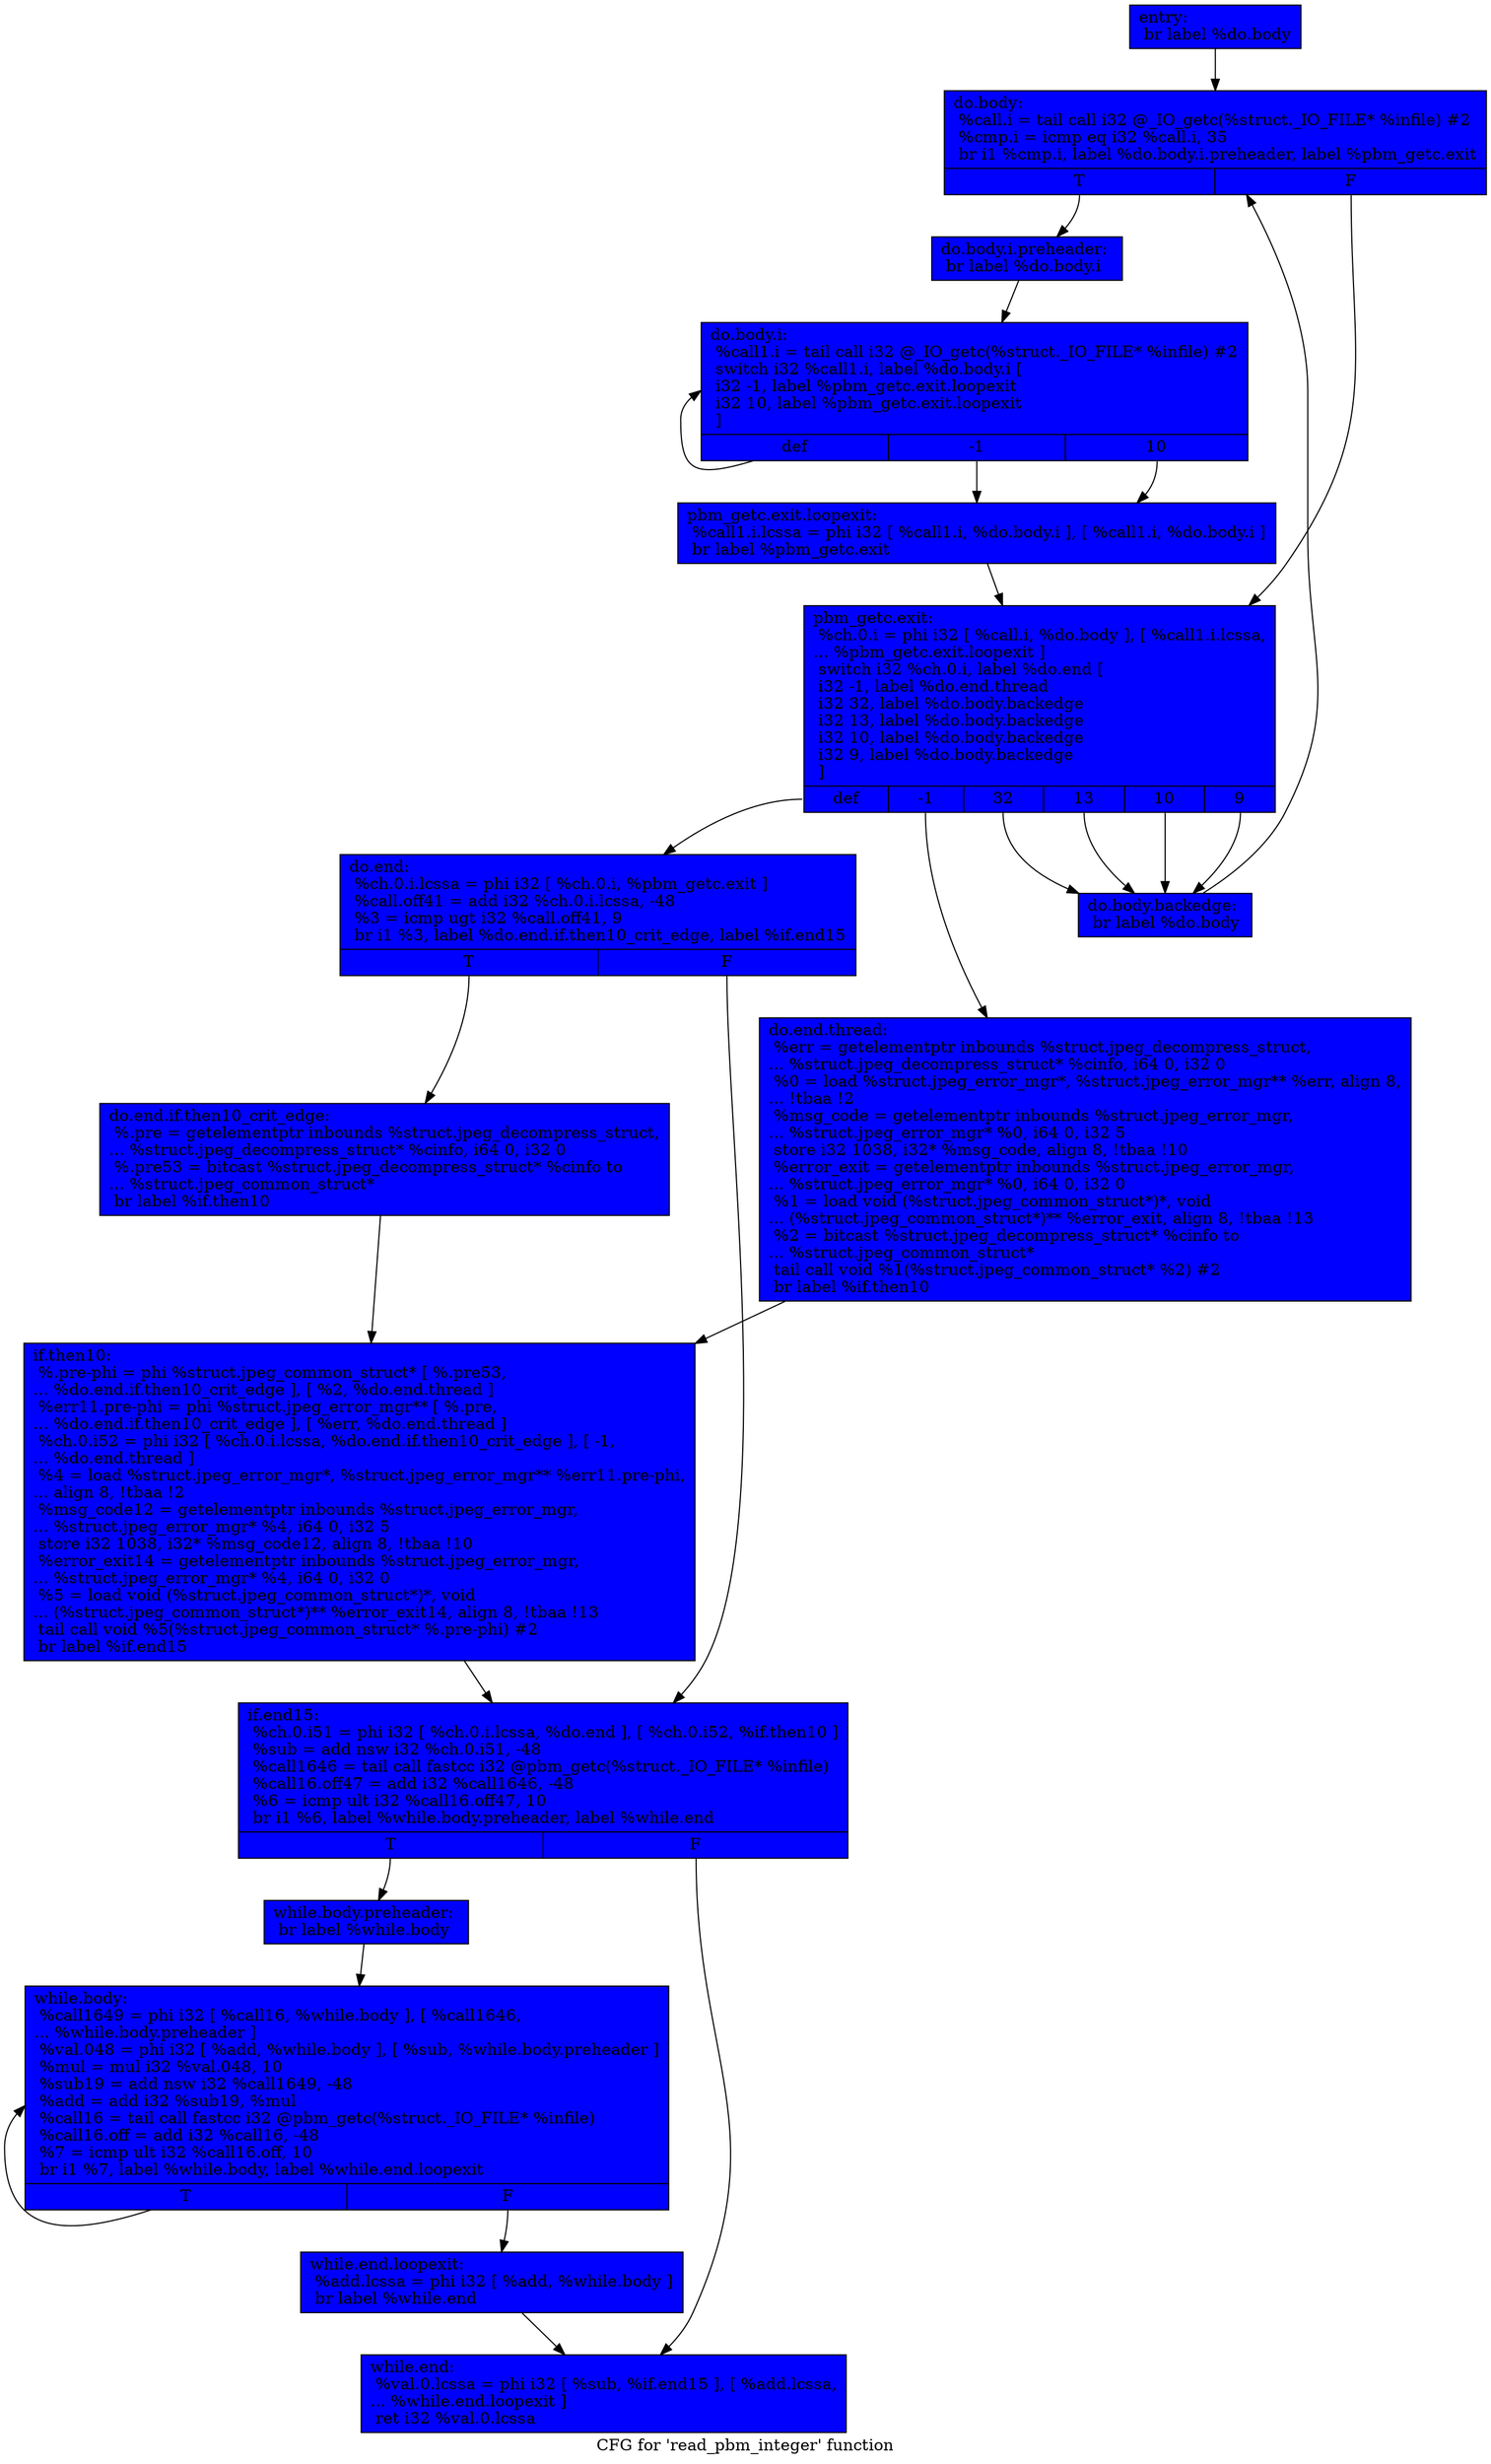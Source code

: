 digraph "CFG for 'read_pbm_integer' function" {
	label="CFG for 'read_pbm_integer' function";

	Node0x60a53a0 [shape=record, style = filled, fillcolor = blue, label="{entry:\l  br label %do.body\l}"];
	Node0x60a53a0 -> Node0x60a53f0;
	Node0x60a53f0 [shape=record, style = filled, fillcolor = blue, label="{do.body:                                          \l  %call.i = tail call i32 @_IO_getc(%struct._IO_FILE* %infile) #2\l  %cmp.i = icmp eq i32 %call.i, 35\l  br i1 %cmp.i, label %do.body.i.preheader, label %pbm_getc.exit\l|{<s0>T|<s1>F}}"];
	Node0x60a53f0:s0 -> Node0x60abbc0;
	Node0x60a53f0:s1 -> Node0x60abc30;
	Node0x60abbc0 [shape=record, style = filled, fillcolor = blue, label="{do.body.i.preheader:                              \l  br label %do.body.i\l}"];
	Node0x60abbc0 -> Node0x60abd40;
	Node0x60abd40 [shape=record, style = filled, fillcolor = blue, label="{do.body.i:                                        \l  %call1.i = tail call i32 @_IO_getc(%struct._IO_FILE* %infile) #2\l  switch i32 %call1.i, label %do.body.i [\l    i32 -1, label %pbm_getc.exit.loopexit\l    i32 10, label %pbm_getc.exit.loopexit\l  ]\l|{<s0>def|<s1>-1|<s2>10}}"];
	Node0x60abd40:s0 -> Node0x60abd40;
	Node0x60abd40:s1 -> Node0x60abf20;
	Node0x60abd40:s2 -> Node0x60abf20;
	Node0x60abf20 [shape=record, style = filled, fillcolor = blue, label="{pbm_getc.exit.loopexit:                           \l  %call1.i.lcssa = phi i32 [ %call1.i, %do.body.i ], [ %call1.i, %do.body.i ]\l  br label %pbm_getc.exit\l}"];
	Node0x60abf20 -> Node0x60abc30;
	Node0x60abc30 [shape=record, style = filled, fillcolor = blue, label="{pbm_getc.exit:                                    \l  %ch.0.i = phi i32 [ %call.i, %do.body ], [ %call1.i.lcssa,\l... %pbm_getc.exit.loopexit ]\l  switch i32 %ch.0.i, label %do.end [\l    i32 -1, label %do.end.thread\l    i32 32, label %do.body.backedge\l    i32 13, label %do.body.backedge\l    i32 10, label %do.body.backedge\l    i32 9, label %do.body.backedge\l  ]\l|{<s0>def|<s1>-1|<s2>32|<s3>13|<s4>10|<s5>9}}"];
	Node0x60abc30:s0 -> Node0x60a52a0;
	Node0x60abc30:s1 -> Node0x60ac390;
	Node0x60abc30:s2 -> Node0x60ac470;
	Node0x60abc30:s3 -> Node0x60ac470;
	Node0x60abc30:s4 -> Node0x60ac470;
	Node0x60abc30:s5 -> Node0x60ac470;
	Node0x60ac470 [shape=record, style = filled, fillcolor = blue, label="{do.body.backedge:                                 \l  br label %do.body\l}"];
	Node0x60ac470 -> Node0x60a53f0;
	Node0x60ac390 [shape=record, style = filled, fillcolor = blue, label="{do.end.thread:                                    \l  %err = getelementptr inbounds %struct.jpeg_decompress_struct,\l... %struct.jpeg_decompress_struct* %cinfo, i64 0, i32 0\l  %0 = load %struct.jpeg_error_mgr*, %struct.jpeg_error_mgr** %err, align 8,\l... !tbaa !2\l  %msg_code = getelementptr inbounds %struct.jpeg_error_mgr,\l... %struct.jpeg_error_mgr* %0, i64 0, i32 5\l  store i32 1038, i32* %msg_code, align 8, !tbaa !10\l  %error_exit = getelementptr inbounds %struct.jpeg_error_mgr,\l... %struct.jpeg_error_mgr* %0, i64 0, i32 0\l  %1 = load void (%struct.jpeg_common_struct*)*, void\l... (%struct.jpeg_common_struct*)** %error_exit, align 8, !tbaa !13\l  %2 = bitcast %struct.jpeg_decompress_struct* %cinfo to\l... %struct.jpeg_common_struct*\l  tail call void %1(%struct.jpeg_common_struct* %2) #2\l  br label %if.then10\l}"];
	Node0x60ac390 -> Node0x60acc20;
	Node0x60a52a0 [shape=record, style = filled, fillcolor = blue, label="{do.end:                                           \l  %ch.0.i.lcssa = phi i32 [ %ch.0.i, %pbm_getc.exit ]\l  %call.off41 = add i32 %ch.0.i.lcssa, -48\l  %3 = icmp ugt i32 %call.off41, 9\l  br i1 %3, label %do.end.if.then10_crit_edge, label %if.end15\l|{<s0>T|<s1>F}}"];
	Node0x60a52a0:s0 -> Node0x60acfc0;
	Node0x60a52a0:s1 -> Node0x60ad0e0;
	Node0x60acfc0 [shape=record, style = filled, fillcolor = blue, label="{do.end.if.then10_crit_edge:                       \l  %.pre = getelementptr inbounds %struct.jpeg_decompress_struct,\l... %struct.jpeg_decompress_struct* %cinfo, i64 0, i32 0\l  %.pre53 = bitcast %struct.jpeg_decompress_struct* %cinfo to\l... %struct.jpeg_common_struct*\l  br label %if.then10\l}"];
	Node0x60acfc0 -> Node0x60acc20;
	Node0x60acc20 [shape=record, style = filled, fillcolor = blue, label="{if.then10:                                        \l  %.pre-phi = phi %struct.jpeg_common_struct* [ %.pre53,\l... %do.end.if.then10_crit_edge ], [ %2, %do.end.thread ]\l  %err11.pre-phi = phi %struct.jpeg_error_mgr** [ %.pre,\l... %do.end.if.then10_crit_edge ], [ %err, %do.end.thread ]\l  %ch.0.i52 = phi i32 [ %ch.0.i.lcssa, %do.end.if.then10_crit_edge ], [ -1,\l... %do.end.thread ]\l  %4 = load %struct.jpeg_error_mgr*, %struct.jpeg_error_mgr** %err11.pre-phi,\l... align 8, !tbaa !2\l  %msg_code12 = getelementptr inbounds %struct.jpeg_error_mgr,\l... %struct.jpeg_error_mgr* %4, i64 0, i32 5\l  store i32 1038, i32* %msg_code12, align 8, !tbaa !10\l  %error_exit14 = getelementptr inbounds %struct.jpeg_error_mgr,\l... %struct.jpeg_error_mgr* %4, i64 0, i32 0\l  %5 = load void (%struct.jpeg_common_struct*)*, void\l... (%struct.jpeg_common_struct*)** %error_exit14, align 8, !tbaa !13\l  tail call void %5(%struct.jpeg_common_struct* %.pre-phi) #2\l  br label %if.end15\l}"];
	Node0x60acc20 -> Node0x60ad0e0;
	Node0x60ad0e0 [shape=record, style = filled, fillcolor = blue, label="{if.end15:                                         \l  %ch.0.i51 = phi i32 [ %ch.0.i.lcssa, %do.end ], [ %ch.0.i52, %if.then10 ]\l  %sub = add nsw i32 %ch.0.i51, -48\l  %call1646 = tail call fastcc i32 @pbm_getc(%struct._IO_FILE* %infile)\l  %call16.off47 = add i32 %call1646, -48\l  %6 = icmp ult i32 %call16.off47, 10\l  br i1 %6, label %while.body.preheader, label %while.end\l|{<s0>T|<s1>F}}"];
	Node0x60ad0e0:s0 -> Node0x60ae060;
	Node0x60ad0e0:s1 -> Node0x60ae140;
	Node0x60ae060 [shape=record, style = filled, fillcolor = blue, label="{while.body.preheader:                             \l  br label %while.body\l}"];
	Node0x60ae060 -> Node0x60ae2b0;
	Node0x60ae2b0 [shape=record, style = filled, fillcolor = blue, label="{while.body:                                       \l  %call1649 = phi i32 [ %call16, %while.body ], [ %call1646,\l... %while.body.preheader ]\l  %val.048 = phi i32 [ %add, %while.body ], [ %sub, %while.body.preheader ]\l  %mul = mul i32 %val.048, 10\l  %sub19 = add nsw i32 %call1649, -48\l  %add = add i32 %sub19, %mul\l  %call16 = tail call fastcc i32 @pbm_getc(%struct._IO_FILE* %infile)\l  %call16.off = add i32 %call16, -48\l  %7 = icmp ult i32 %call16.off, 10\l  br i1 %7, label %while.body, label %while.end.loopexit\l|{<s0>T|<s1>F}}"];
	Node0x60ae2b0:s0 -> Node0x60ae2b0;
	Node0x60ae2b0:s1 -> Node0x60aea30;
	Node0x60aea30 [shape=record, style = filled, fillcolor = blue, label="{while.end.loopexit:                               \l  %add.lcssa = phi i32 [ %add, %while.body ]\l  br label %while.end\l}"];
	Node0x60aea30 -> Node0x60ae140;
	Node0x60ae140 [shape=record, style = filled, fillcolor = blue, label="{while.end:                                        \l  %val.0.lcssa = phi i32 [ %sub, %if.end15 ], [ %add.lcssa,\l... %while.end.loopexit ]\l  ret i32 %val.0.lcssa\l}"];
}
